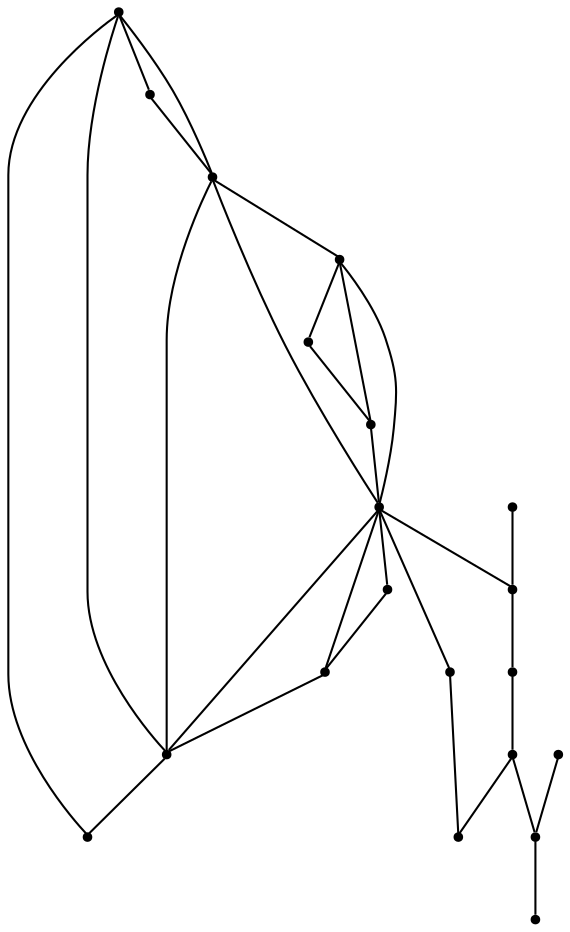 graph {
  node [shape=point,comment="{\"directed\":false,\"doi\":\"10.1007/978-3-642-00219-9_39\",\"figure\":\"11 (1)\"}"]

  v0 [pos="1136.0948015789652,815.516831554066"]
  v1 [pos="1079.2483803682549,701.8672227339312"]
  v2 [pos="965.5555379468341,645.0424183238636"]
  v3 [pos="1136.0948015789652,929.1664403742011"]
  v4 [pos="1120.8167675639306,925.6151922052557"]
  v5 [pos="1065.0378567008083,716.0724698153409"]
  v6 [pos="1079.2483803682549,1042.8160491943358"]
  v7 [pos="1068.5904558048692,829.7220786354759"]
  v8 [pos="738.1739251425099,1042.8160491943358"]
  v9 [pos="851.8668311895326,645.0424183238638"]
  v10 [pos="965.5555379468341,1099.641108010032"]
  v11 [pos="951.3449506537859,1071.2265433571556"]
  v12 [pos="937.1343633607376,929.166440374201"]
  v13 [pos="866.077354856979,744.4867800625887"]
  v14 [pos="738.1739251425099,701.8672227339312"]
  v15 [pos="681.3275039317996,815.516831554066"]
  v16 [pos="851.8668311895326,1081.8802878639915"]
  v17 [pos="851.8668311895326,1099.641108010032"]
  v18 [pos="752.3845124355582,829.7220786354758"]
  v19 [pos="752.3845124355582,716.0724698153408"]

  v0 -- v1 [id="-1",pos="1136.0948015789652,815.516831554066 1079.2483803682549,701.8672227339312 1079.2483803682549,701.8672227339312 1079.2483803682549,701.8672227339312"]
  v15 -- v8 [id="-2",pos="681.3275039317996,815.516831554066 738.1739251425099,1042.8160491943358 738.1739251425099,1042.8160491943358 738.1739251425099,1042.8160491943358"]
  v8 -- v18 [id="-3",pos="738.1739251425099,1042.8160491943358 707.7429450456485,921.1302753795277 707.7429450456485,921.1302753795277 707.7429450456485,921.1302753795277 752.3845124355582,829.7220786354758 752.3845124355582,829.7220786354758 752.3845124355582,829.7220786354758"]
  v8 -- v6 [id="-5",pos="738.1739251425099,1042.8160491943358 1079.2483803682549,1042.8160491943358 1079.2483803682549,1042.8160491943358 1079.2483803682549,1042.8160491943358"]
  v8 -- v17 [id="-6",pos="738.1739251425099,1042.8160491943358 851.8668311895326,1099.641108010032 851.8668311895326,1099.641108010032 851.8668311895326,1099.641108010032"]
  v8 -- v10 [id="-7",pos="738.1739251425099,1042.8160491943358 965.5555379468341,1099.641108010032 965.5555379468341,1099.641108010032 965.5555379468341,1099.641108010032"]
  v14 -- v15 [id="-8",pos="738.1739251425099,701.8672227339312 681.3275039317996,815.516831554066 681.3275039317996,815.516831554066 681.3275039317996,815.516831554066"]
  v8 -- v16 [id="-10",pos="738.1739251425099,1042.8160491943358 801.6085865464321,1074.5193154074927 801.6085865464321,1074.5193154074927 801.6085865464321,1074.5193154074927 851.8668311895326,1081.8802878639915 851.8668311895326,1081.8802878639915 851.8668311895326,1081.8802878639915"]
  v19 -- v18 [id="-11",pos="752.3845124355582,716.0724698153408 767.5958031942678,729.2771395596591 767.5958031942678,729.2771395596591 767.5958031942678,729.2771395596591 752.3845124355582,829.7220786354758 752.3845124355582,829.7220786354758 752.3845124355582,829.7220786354758"]
  v18 -- v13 [id="-13",pos="752.3845124355582,829.7220786354758 798.6730921545693,831.15590875799 798.6730921545693,831.15590875799 798.6730921545693,831.15590875799 866.077354856979,744.4867800625887 866.077354856979,744.4867800625887 866.077354856979,744.4867800625887"]
  v17 -- v10 [id="-15",pos="851.8668311895326,1099.641108010032 965.5555379468341,1099.641108010032 965.5555379468341,1099.641108010032 965.5555379468341,1099.641108010032"]
  v16 -- v11 [id="-16",pos="851.8668311895326,1081.8802878639915 869.6550224481626,1075.6740625554864 869.6550224481626,1075.6740625554864 869.6550224481626,1075.6740625554864 951.3449506537859,1071.2265433571556 951.3449506537859,1071.2265433571556 951.3449506537859,1071.2265433571556"]
  v9 -- v15 [id="-18",pos="851.8668311895326,645.0424183238638 681.3275039317996,815.516831554066 681.3275039317996,815.516831554066 681.3275039317996,815.516831554066"]
  v9 -- v8 [id="-19",pos="851.8668311895326,645.0424183238638 738.1739251425099,1042.8160491943358 738.1739251425099,1042.8160491943358 738.1739251425099,1042.8160491943358"]
  v13 -- v12 [id="-20",pos="866.077354856979,744.4867800625887 855.9865252827489,836.7245935613458 855.9865252827489,836.7245935613458 855.9865252827489,836.7245935613458 937.1343633607376,929.166440374201 937.1343633607376,929.166440374201 937.1343633607376,929.166440374201"]
  v12 -- v11 [id="-24",pos="937.1343633607376,929.166440374201 920.4886970342591,1042.8160491943358 920.4886970342591,1042.8160491943358 920.4886970342591,1042.8160491943358 951.3449506537859,1071.2265433571556 951.3449506537859,1071.2265433571556 951.3449506537859,1071.2265433571556"]
  v12 -- v7 [id="-26",pos="937.1343633607376,929.166440374201 1024.495177832315,851.2506461403586 1024.495177832315,851.2506461403586 1024.495177832315,851.2506461403586 1068.5904558048692,829.7220786354759 1068.5904558048692,829.7220786354759 1068.5904558048692,829.7220786354759"]
  v10 -- v6 [id="-29",pos="965.5555379468341,1099.641108010032 1079.2483803682549,1042.8160491943358 1079.2483803682549,1042.8160491943358 1079.2483803682549,1042.8160491943358"]
  v2 -- v6 [id="-30",pos="965.5555379468341,645.0424183238636 1079.2483803682549,1042.8160491943358 1079.2483803682549,1042.8160491943358 1079.2483803682549,1042.8160491943358"]
  v2 -- v9 [id="-31",pos="965.5555379468341,645.0424183238636 851.8668311895326,645.0424183238638 851.8668311895326,645.0424183238638 851.8668311895326,645.0424183238638"]
  v2 -- v8 [id="-32",pos="965.5555379468341,645.0424183238636 738.1739251425099,1042.8160491943358 738.1739251425099,1042.8160491943358 738.1739251425099,1042.8160491943358"]
  v9 -- v14 [id="-33",pos="851.8668311895326,645.0424183238638 738.1739251425099,701.8672227339312 738.1739251425099,701.8672227339312 738.1739251425099,701.8672227339312"]
  v5 -- v7 [id="-34",pos="1065.0378567008083,716.0724698153409 1053.5167872229288,732.9700916637073 1053.5167872229288,732.9700916637073 1053.5167872229288,732.9700916637073 1068.5904558048692,829.7220786354759 1068.5904558048692,829.7220786354759 1068.5904558048692,829.7220786354759"]
  v7 -- v4 [id="-36",pos="1068.5904558048692,829.7220786354759 1110.208979974791,919.0169278231533 1110.208979974791,919.0169278231533 1110.208979974791,919.0169278231533 1120.8167675639306,925.6151922052557 1120.8167675639306,925.6151922052557 1120.8167675639306,925.6151922052557"]
  v6 -- v0 [id="-37",pos="1079.2483803682549,1042.8160491943358 1136.0948015789652,815.516831554066 1136.0948015789652,815.516831554066 1136.0948015789652,815.516831554066"]
  v1 -- v2 [id="-38",pos="1079.2483803682549,701.8672227339312 965.5555379468341,645.0424183238636 965.5555379468341,645.0424183238636 965.5555379468341,645.0424183238636"]
  v6 -- v3 [id="-40",pos="1079.2483803682549,1042.8160491943358 1136.0948015789652,929.1664403742011 1136.0948015789652,929.1664403742011 1136.0948015789652,929.1664403742011"]
  v3 -- v0 [id="-43",pos="1136.0948015789652,929.1664403742011 1136.0948015789652,815.516831554066 1136.0948015789652,815.516831554066 1136.0948015789652,815.516831554066"]
  v0 -- v2 [id="-44",pos="1136.0948015789652,815.516831554066 965.5555379468341,645.0424183238636 965.5555379468341,645.0424183238636 965.5555379468341,645.0424183238636"]
}